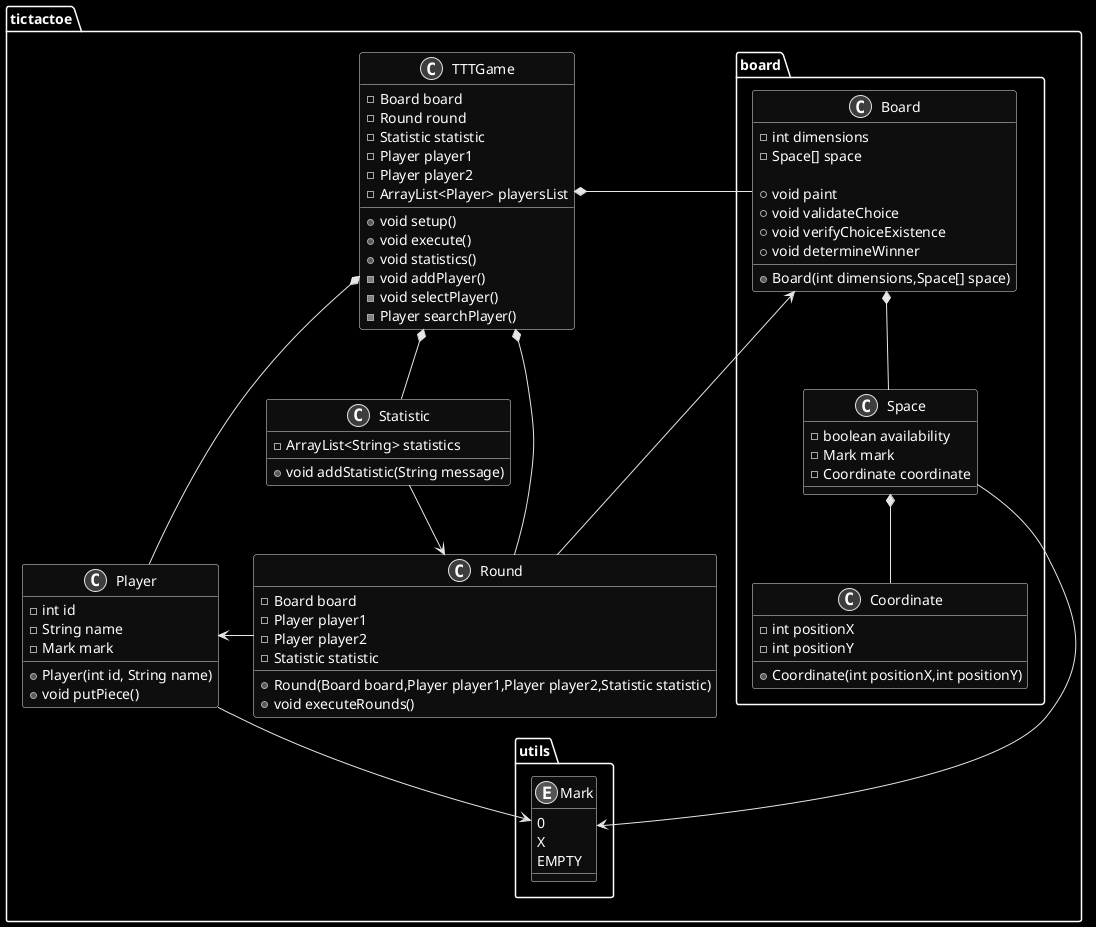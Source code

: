 @startuml ClassModel

skinparam monochrome reverse

package tictactoe{
    class TTTGame{
        -Board board
        -Round round
        -Statistic statistic
        -Player player1
        -Player player2
        -ArrayList<Player> playersList

        +void setup()
        +void execute()
        +void statistics()
        -void addPlayer()
        -void selectPlayer()
        -Player searchPlayer()
    }

    class Player{
        -int id
        -String name
        -Mark mark

        +Player(int id, String name)
        +void putPiece()
    }

    class Round{
        -Board board
        -Player player1
        -Player player2
        -Statistic statistic

        +Round(Board board,Player player1,Player player2,Statistic statistic)
        +void executeRounds()
    }

    class Statistic{
        -ArrayList<String> statistics

        +void addStatistic(String message)
    }

    package board{
        class Board{
            -int dimensions
            -Space[] space

            +Board(int dimensions,Space[] space)
            +void paint
            +void validateChoice
            +void verifyChoiceExistence
            +void determineWinner
        }

        class Space{
            -boolean availability
            -Mark mark
            -Coordinate coordinate
        }

        class Coordinate{
            -int positionX
            -int positionY

            +Coordinate(int positionX,int positionY)
        }
    }

    package utils{
        enum Mark{
            0
            X
            EMPTY
        }
    }
}

TTTGame *-left- Board
TTTGame *-- Player
TTTGame *-- Round
TTTGame *-- Statistic

Board *-- Space

Space *-- Coordinate

Round -left-> Board
Round -right-> Player

Statistic --> Round

Player --> Mark
Space --> Mark

@enduml